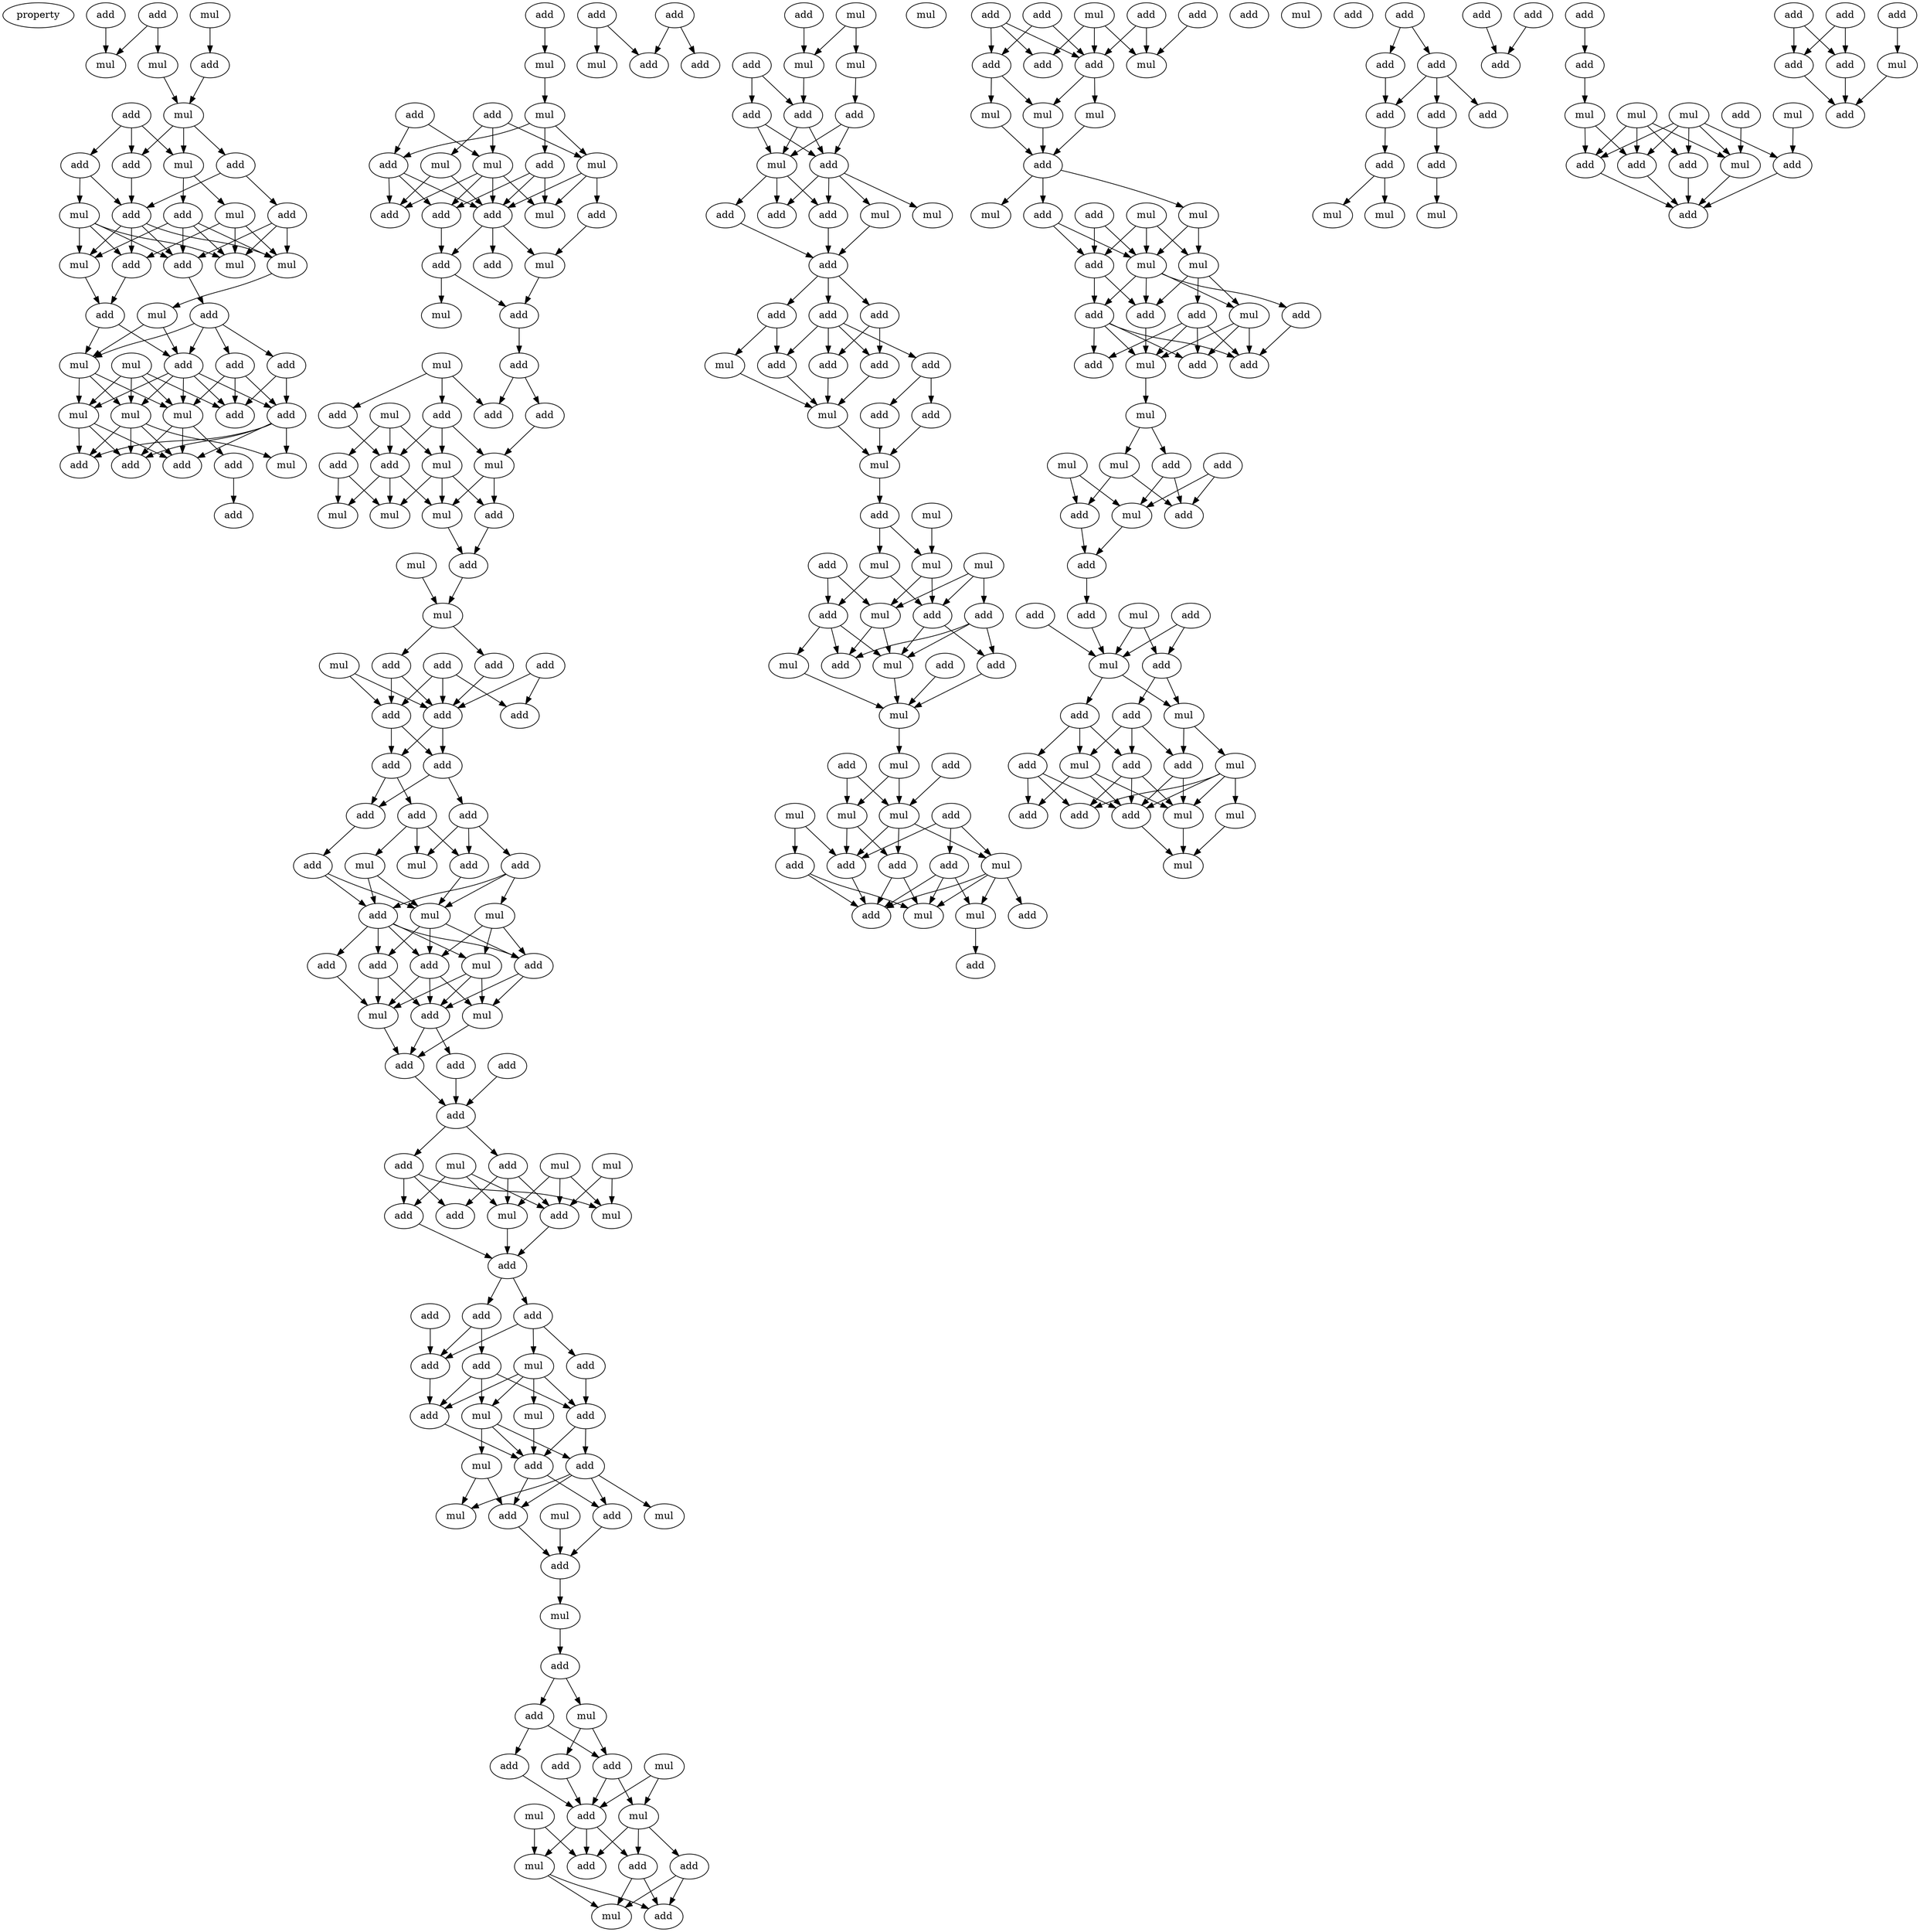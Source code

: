 digraph {
    node [fontcolor=black]
    property [mul=2,lf=1.9]
    0 [ label = add ];
    1 [ label = mul ];
    2 [ label = add ];
    3 [ label = mul ];
    4 [ label = add ];
    5 [ label = mul ];
    6 [ label = mul ];
    7 [ label = add ];
    8 [ label = add ];
    9 [ label = add ];
    10 [ label = add ];
    11 [ label = mul ];
    12 [ label = add ];
    13 [ label = mul ];
    14 [ label = mul ];
    15 [ label = add ];
    16 [ label = add ];
    17 [ label = mul ];
    18 [ label = mul ];
    19 [ label = add ];
    20 [ label = mul ];
    21 [ label = add ];
    22 [ label = mul ];
    23 [ label = add ];
    24 [ label = add ];
    25 [ label = add ];
    26 [ label = mul ];
    27 [ label = add ];
    28 [ label = mul ];
    29 [ label = add ];
    30 [ label = mul ];
    31 [ label = mul ];
    32 [ label = add ];
    33 [ label = add ];
    34 [ label = mul ];
    35 [ label = add ];
    36 [ label = mul ];
    37 [ label = add ];
    38 [ label = add ];
    39 [ label = add ];
    40 [ label = add ];
    41 [ label = add ];
    42 [ label = mul ];
    43 [ label = add ];
    44 [ label = mul ];
    45 [ label = add ];
    46 [ label = add ];
    47 [ label = mul ];
    48 [ label = add ];
    49 [ label = mul ];
    50 [ label = mul ];
    51 [ label = add ];
    52 [ label = add ];
    53 [ label = mul ];
    54 [ label = add ];
    55 [ label = add ];
    56 [ label = add ];
    57 [ label = mul ];
    58 [ label = add ];
    59 [ label = add ];
    60 [ label = mul ];
    61 [ label = mul ];
    62 [ label = add ];
    63 [ label = mul ];
    64 [ label = add ];
    65 [ label = add ];
    66 [ label = add ];
    67 [ label = add ];
    68 [ label = add ];
    69 [ label = mul ];
    70 [ label = add ];
    71 [ label = mul ];
    72 [ label = mul ];
    73 [ label = mul ];
    74 [ label = mul ];
    75 [ label = add ];
    76 [ label = mul ];
    77 [ label = add ];
    78 [ label = mul ];
    79 [ label = add ];
    80 [ label = add ];
    81 [ label = add ];
    82 [ label = mul ];
    83 [ label = add ];
    84 [ label = add ];
    85 [ label = add ];
    86 [ label = add ];
    87 [ label = add ];
    88 [ label = add ];
    89 [ label = add ];
    90 [ label = add ];
    91 [ label = add ];
    92 [ label = mul ];
    93 [ label = add ];
    94 [ label = add ];
    95 [ label = add ];
    96 [ label = mul ];
    97 [ label = add ];
    98 [ label = mul ];
    99 [ label = mul ];
    100 [ label = mul ];
    101 [ label = add ];
    102 [ label = add ];
    103 [ label = add ];
    104 [ label = add ];
    105 [ label = add ];
    106 [ label = mul ];
    107 [ label = mul ];
    108 [ label = add ];
    109 [ label = add ];
    110 [ label = add ];
    111 [ label = add ];
    112 [ label = mul ];
    113 [ label = add ];
    114 [ label = add ];
    115 [ label = mul ];
    116 [ label = mul ];
    117 [ label = add ];
    118 [ label = mul ];
    119 [ label = add ];
    120 [ label = mul ];
    121 [ label = add ];
    122 [ label = add ];
    123 [ label = add ];
    124 [ label = add ];
    125 [ label = add ];
    126 [ label = add ];
    127 [ label = add ];
    128 [ label = add ];
    129 [ label = mul ];
    130 [ label = mul ];
    131 [ label = add ];
    132 [ label = mul ];
    133 [ label = add ];
    134 [ label = add ];
    135 [ label = mul ];
    136 [ label = add ];
    137 [ label = add ];
    138 [ label = mul ];
    139 [ label = add ];
    140 [ label = mul ];
    141 [ label = mul ];
    142 [ label = add ];
    143 [ label = mul ];
    144 [ label = add ];
    145 [ label = add ];
    146 [ label = mul ];
    147 [ label = add ];
    148 [ label = add ];
    149 [ label = mul ];
    150 [ label = add ];
    151 [ label = mul ];
    152 [ label = mul ];
    153 [ label = add ];
    154 [ label = add ];
    155 [ label = mul ];
    156 [ label = add ];
    157 [ label = add ];
    158 [ label = mul ];
    159 [ label = add ];
    160 [ label = add ];
    161 [ label = add ];
    162 [ label = add ];
    163 [ label = add ];
    164 [ label = mul ];
    165 [ label = add ];
    166 [ label = mul ];
    167 [ label = mul ];
    168 [ label = add ];
    169 [ label = mul ];
    170 [ label = mul ];
    171 [ label = add ];
    172 [ label = add ];
    173 [ label = add ];
    174 [ label = add ];
    175 [ label = mul ];
    176 [ label = mul ];
    177 [ label = add ];
    178 [ label = add ];
    179 [ label = mul ];
    180 [ label = add ];
    181 [ label = add ];
    182 [ label = add ];
    183 [ label = add ];
    184 [ label = add ];
    185 [ label = add ];
    186 [ label = add ];
    187 [ label = add ];
    188 [ label = mul ];
    189 [ label = add ];
    190 [ label = mul ];
    191 [ label = add ];
    192 [ label = add ];
    193 [ label = mul ];
    194 [ label = mul ];
    195 [ label = add ];
    196 [ label = mul ];
    197 [ label = mul ];
    198 [ label = add ];
    199 [ label = mul ];
    200 [ label = mul ];
    201 [ label = add ];
    202 [ label = add ];
    203 [ label = add ];
    204 [ label = add ];
    205 [ label = add ];
    206 [ label = add ];
    207 [ label = mul ];
    208 [ label = mul ];
    209 [ label = mul ];
    210 [ label = add ];
    211 [ label = add ];
    212 [ label = mul ];
    213 [ label = mul ];
    214 [ label = add ];
    215 [ label = mul ];
    216 [ label = mul ];
    217 [ label = add ];
    218 [ label = add ];
    219 [ label = add ];
    220 [ label = add ];
    221 [ label = mul ];
    222 [ label = add ];
    223 [ label = add ];
    224 [ label = mul ];
    225 [ label = mul ];
    226 [ label = add ];
    227 [ label = add ];
    228 [ label = add ];
    229 [ label = mul ];
    230 [ label = add ];
    231 [ label = add ];
    232 [ label = add ];
    233 [ label = add ];
    234 [ label = add ];
    235 [ label = mul ];
    236 [ label = mul ];
    237 [ label = mul ];
    238 [ label = mul ];
    239 [ label = add ];
    240 [ label = mul ];
    241 [ label = mul ];
    242 [ label = mul ];
    243 [ label = add ];
    244 [ label = add ];
    245 [ label = add ];
    246 [ label = mul ];
    247 [ label = mul ];
    248 [ label = add ];
    249 [ label = add ];
    250 [ label = mul ];
    251 [ label = add ];
    252 [ label = add ];
    253 [ label = mul ];
    254 [ label = add ];
    255 [ label = add ];
    256 [ label = add ];
    257 [ label = mul ];
    258 [ label = mul ];
    259 [ label = add ];
    260 [ label = mul ];
    261 [ label = add ];
    262 [ label = mul ];
    263 [ label = add ];
    264 [ label = add ];
    265 [ label = add ];
    266 [ label = add ];
    267 [ label = add ];
    268 [ label = add ];
    269 [ label = mul ];
    270 [ label = mul ];
    271 [ label = add ];
    272 [ label = mul ];
    273 [ label = add ];
    274 [ label = mul ];
    275 [ label = add ];
    276 [ label = add ];
    277 [ label = add ];
    278 [ label = mul ];
    279 [ label = add ];
    280 [ label = mul ];
    281 [ label = add ];
    282 [ label = add ];
    283 [ label = mul ];
    284 [ label = add ];
    285 [ label = mul ];
    286 [ label = add ];
    287 [ label = mul ];
    288 [ label = add ];
    289 [ label = add ];
    290 [ label = add ];
    291 [ label = add ];
    292 [ label = add ];
    293 [ label = add ];
    294 [ label = add ];
    295 [ label = add ];
    296 [ label = add ];
    297 [ label = add ];
    298 [ label = add ];
    299 [ label = add ];
    300 [ label = mul ];
    301 [ label = mul ];
    302 [ label = mul ];
    303 [ label = add ];
    304 [ label = add ];
    305 [ label = mul ];
    306 [ label = add ];
    307 [ label = mul ];
    308 [ label = mul ];
    309 [ label = mul ];
    310 [ label = add ];
    311 [ label = add ];
    312 [ label = add ];
    313 [ label = add ];
    314 [ label = mul ];
    315 [ label = add ];
    316 [ label = add ];
    317 [ label = add ];
    318 [ label = add ];
    319 [ label = add ];
    320 [ label = mul ];
    321 [ label = add ];
    322 [ label = add ];
    0 -> 3 [ name = 0 ];
    0 -> 5 [ name = 1 ];
    1 -> 4 [ name = 2 ];
    2 -> 3 [ name = 3 ];
    4 -> 6 [ name = 4 ];
    5 -> 6 [ name = 5 ];
    6 -> 9 [ name = 6 ];
    6 -> 10 [ name = 7 ];
    6 -> 11 [ name = 8 ];
    7 -> 8 [ name = 9 ];
    7 -> 9 [ name = 10 ];
    7 -> 11 [ name = 11 ];
    8 -> 14 [ name = 12 ];
    8 -> 15 [ name = 13 ];
    9 -> 15 [ name = 14 ];
    10 -> 15 [ name = 15 ];
    10 -> 16 [ name = 16 ];
    11 -> 12 [ name = 17 ];
    11 -> 13 [ name = 18 ];
    12 -> 17 [ name = 19 ];
    12 -> 18 [ name = 20 ];
    12 -> 19 [ name = 21 ];
    12 -> 20 [ name = 22 ];
    13 -> 17 [ name = 23 ];
    13 -> 18 [ name = 24 ];
    13 -> 21 [ name = 25 ];
    14 -> 18 [ name = 26 ];
    14 -> 19 [ name = 27 ];
    14 -> 20 [ name = 28 ];
    14 -> 21 [ name = 29 ];
    15 -> 17 [ name = 30 ];
    15 -> 19 [ name = 31 ];
    15 -> 20 [ name = 32 ];
    15 -> 21 [ name = 33 ];
    16 -> 17 [ name = 34 ];
    16 -> 18 [ name = 35 ];
    16 -> 19 [ name = 36 ];
    17 -> 22 [ name = 37 ];
    19 -> 23 [ name = 38 ];
    20 -> 24 [ name = 39 ];
    21 -> 24 [ name = 40 ];
    22 -> 26 [ name = 41 ];
    22 -> 29 [ name = 42 ];
    23 -> 25 [ name = 43 ];
    23 -> 26 [ name = 44 ];
    23 -> 27 [ name = 45 ];
    23 -> 29 [ name = 46 ];
    24 -> 26 [ name = 47 ];
    24 -> 29 [ name = 48 ];
    25 -> 32 [ name = 49 ];
    25 -> 33 [ name = 50 ];
    25 -> 34 [ name = 51 ];
    26 -> 30 [ name = 52 ];
    26 -> 31 [ name = 53 ];
    26 -> 34 [ name = 54 ];
    27 -> 32 [ name = 55 ];
    27 -> 33 [ name = 56 ];
    28 -> 30 [ name = 57 ];
    28 -> 31 [ name = 58 ];
    28 -> 32 [ name = 59 ];
    28 -> 34 [ name = 60 ];
    29 -> 30 [ name = 61 ];
    29 -> 31 [ name = 62 ];
    29 -> 32 [ name = 63 ];
    29 -> 33 [ name = 64 ];
    29 -> 34 [ name = 65 ];
    30 -> 35 [ name = 66 ];
    30 -> 37 [ name = 67 ];
    30 -> 39 [ name = 68 ];
    31 -> 35 [ name = 69 ];
    31 -> 36 [ name = 70 ];
    31 -> 37 [ name = 71 ];
    31 -> 39 [ name = 72 ];
    33 -> 35 [ name = 73 ];
    33 -> 36 [ name = 74 ];
    33 -> 37 [ name = 75 ];
    33 -> 39 [ name = 76 ];
    34 -> 35 [ name = 77 ];
    34 -> 37 [ name = 78 ];
    34 -> 38 [ name = 79 ];
    38 -> 40 [ name = 80 ];
    41 -> 42 [ name = 81 ];
    42 -> 44 [ name = 82 ];
    43 -> 46 [ name = 83 ];
    43 -> 50 [ name = 84 ];
    44 -> 46 [ name = 85 ];
    44 -> 47 [ name = 86 ];
    44 -> 48 [ name = 87 ];
    45 -> 47 [ name = 88 ];
    45 -> 49 [ name = 89 ];
    45 -> 50 [ name = 90 ];
    46 -> 51 [ name = 91 ];
    46 -> 52 [ name = 92 ];
    46 -> 55 [ name = 93 ];
    47 -> 53 [ name = 94 ];
    47 -> 54 [ name = 95 ];
    47 -> 55 [ name = 96 ];
    48 -> 52 [ name = 97 ];
    48 -> 53 [ name = 98 ];
    48 -> 55 [ name = 99 ];
    49 -> 51 [ name = 100 ];
    49 -> 55 [ name = 101 ];
    50 -> 51 [ name = 102 ];
    50 -> 52 [ name = 103 ];
    50 -> 53 [ name = 104 ];
    50 -> 55 [ name = 105 ];
    52 -> 56 [ name = 106 ];
    54 -> 57 [ name = 107 ];
    55 -> 56 [ name = 108 ];
    55 -> 57 [ name = 109 ];
    55 -> 58 [ name = 110 ];
    56 -> 59 [ name = 111 ];
    56 -> 60 [ name = 112 ];
    57 -> 59 [ name = 113 ];
    59 -> 62 [ name = 114 ];
    61 -> 64 [ name = 115 ];
    61 -> 65 [ name = 116 ];
    61 -> 66 [ name = 117 ];
    62 -> 64 [ name = 118 ];
    62 -> 67 [ name = 119 ];
    63 -> 68 [ name = 120 ];
    63 -> 69 [ name = 121 ];
    63 -> 70 [ name = 122 ];
    65 -> 69 [ name = 123 ];
    65 -> 70 [ name = 124 ];
    65 -> 71 [ name = 125 ];
    66 -> 70 [ name = 126 ];
    67 -> 71 [ name = 127 ];
    68 -> 72 [ name = 128 ];
    68 -> 73 [ name = 129 ];
    69 -> 72 [ name = 130 ];
    69 -> 74 [ name = 131 ];
    69 -> 75 [ name = 132 ];
    70 -> 72 [ name = 133 ];
    70 -> 73 [ name = 134 ];
    70 -> 74 [ name = 135 ];
    71 -> 74 [ name = 136 ];
    71 -> 75 [ name = 137 ];
    74 -> 77 [ name = 138 ];
    75 -> 77 [ name = 139 ];
    76 -> 78 [ name = 140 ];
    77 -> 78 [ name = 141 ];
    78 -> 80 [ name = 142 ];
    78 -> 83 [ name = 143 ];
    79 -> 84 [ name = 144 ];
    79 -> 86 [ name = 145 ];
    80 -> 84 [ name = 146 ];
    80 -> 85 [ name = 147 ];
    81 -> 84 [ name = 148 ];
    81 -> 85 [ name = 149 ];
    81 -> 86 [ name = 150 ];
    82 -> 84 [ name = 151 ];
    82 -> 85 [ name = 152 ];
    83 -> 84 [ name = 153 ];
    84 -> 87 [ name = 154 ];
    84 -> 88 [ name = 155 ];
    85 -> 87 [ name = 156 ];
    85 -> 88 [ name = 157 ];
    87 -> 90 [ name = 158 ];
    87 -> 91 [ name = 159 ];
    88 -> 89 [ name = 160 ];
    88 -> 91 [ name = 161 ];
    89 -> 92 [ name = 162 ];
    89 -> 93 [ name = 163 ];
    89 -> 96 [ name = 164 ];
    90 -> 92 [ name = 165 ];
    90 -> 93 [ name = 166 ];
    90 -> 94 [ name = 167 ];
    91 -> 95 [ name = 168 ];
    93 -> 98 [ name = 169 ];
    94 -> 97 [ name = 170 ];
    94 -> 98 [ name = 171 ];
    94 -> 99 [ name = 172 ];
    95 -> 97 [ name = 173 ];
    95 -> 98 [ name = 174 ];
    96 -> 97 [ name = 175 ];
    96 -> 98 [ name = 176 ];
    97 -> 100 [ name = 177 ];
    97 -> 101 [ name = 178 ];
    97 -> 102 [ name = 179 ];
    97 -> 103 [ name = 180 ];
    97 -> 104 [ name = 181 ];
    98 -> 102 [ name = 182 ];
    98 -> 103 [ name = 183 ];
    98 -> 104 [ name = 184 ];
    99 -> 100 [ name = 185 ];
    99 -> 103 [ name = 186 ];
    99 -> 104 [ name = 187 ];
    100 -> 105 [ name = 188 ];
    100 -> 106 [ name = 189 ];
    100 -> 107 [ name = 190 ];
    101 -> 107 [ name = 191 ];
    102 -> 105 [ name = 192 ];
    102 -> 107 [ name = 193 ];
    103 -> 105 [ name = 194 ];
    103 -> 106 [ name = 195 ];
    103 -> 107 [ name = 196 ];
    104 -> 105 [ name = 197 ];
    104 -> 106 [ name = 198 ];
    105 -> 108 [ name = 199 ];
    105 -> 109 [ name = 200 ];
    106 -> 108 [ name = 201 ];
    107 -> 108 [ name = 202 ];
    108 -> 111 [ name = 203 ];
    109 -> 111 [ name = 204 ];
    110 -> 111 [ name = 205 ];
    111 -> 113 [ name = 206 ];
    111 -> 114 [ name = 207 ];
    112 -> 119 [ name = 208 ];
    112 -> 120 [ name = 209 ];
    113 -> 117 [ name = 210 ];
    113 -> 120 [ name = 211 ];
    113 -> 121 [ name = 212 ];
    114 -> 118 [ name = 213 ];
    114 -> 119 [ name = 214 ];
    114 -> 121 [ name = 215 ];
    115 -> 117 [ name = 216 ];
    115 -> 118 [ name = 217 ];
    115 -> 119 [ name = 218 ];
    116 -> 118 [ name = 219 ];
    116 -> 119 [ name = 220 ];
    116 -> 120 [ name = 221 ];
    117 -> 122 [ name = 222 ];
    118 -> 122 [ name = 223 ];
    119 -> 122 [ name = 224 ];
    122 -> 123 [ name = 225 ];
    122 -> 124 [ name = 226 ];
    123 -> 126 [ name = 227 ];
    123 -> 127 [ name = 228 ];
    124 -> 127 [ name = 229 ];
    124 -> 128 [ name = 230 ];
    124 -> 129 [ name = 231 ];
    125 -> 127 [ name = 232 ];
    126 -> 130 [ name = 233 ];
    126 -> 131 [ name = 234 ];
    126 -> 133 [ name = 235 ];
    127 -> 131 [ name = 236 ];
    128 -> 133 [ name = 237 ];
    129 -> 130 [ name = 238 ];
    129 -> 131 [ name = 239 ];
    129 -> 132 [ name = 240 ];
    129 -> 133 [ name = 241 ];
    130 -> 134 [ name = 242 ];
    130 -> 135 [ name = 243 ];
    130 -> 136 [ name = 244 ];
    131 -> 134 [ name = 245 ];
    132 -> 134 [ name = 246 ];
    133 -> 134 [ name = 247 ];
    133 -> 136 [ name = 248 ];
    134 -> 137 [ name = 249 ];
    134 -> 139 [ name = 250 ];
    135 -> 137 [ name = 251 ];
    135 -> 140 [ name = 252 ];
    136 -> 137 [ name = 253 ];
    136 -> 138 [ name = 254 ];
    136 -> 139 [ name = 255 ];
    136 -> 140 [ name = 256 ];
    137 -> 142 [ name = 257 ];
    139 -> 142 [ name = 258 ];
    141 -> 142 [ name = 259 ];
    142 -> 143 [ name = 260 ];
    143 -> 144 [ name = 261 ];
    144 -> 145 [ name = 262 ];
    144 -> 146 [ name = 263 ];
    145 -> 147 [ name = 264 ];
    145 -> 150 [ name = 265 ];
    146 -> 148 [ name = 266 ];
    146 -> 150 [ name = 267 ];
    147 -> 153 [ name = 268 ];
    148 -> 153 [ name = 269 ];
    149 -> 151 [ name = 270 ];
    149 -> 153 [ name = 271 ];
    150 -> 151 [ name = 272 ];
    150 -> 153 [ name = 273 ];
    151 -> 154 [ name = 274 ];
    151 -> 156 [ name = 275 ];
    151 -> 157 [ name = 276 ];
    152 -> 154 [ name = 277 ];
    152 -> 155 [ name = 278 ];
    153 -> 154 [ name = 279 ];
    153 -> 155 [ name = 280 ];
    153 -> 156 [ name = 281 ];
    155 -> 158 [ name = 282 ];
    155 -> 159 [ name = 283 ];
    156 -> 158 [ name = 284 ];
    156 -> 159 [ name = 285 ];
    157 -> 158 [ name = 286 ];
    157 -> 159 [ name = 287 ];
    160 -> 162 [ name = 288 ];
    160 -> 164 [ name = 289 ];
    161 -> 162 [ name = 290 ];
    161 -> 163 [ name = 291 ];
    165 -> 169 [ name = 292 ];
    167 -> 169 [ name = 293 ];
    167 -> 170 [ name = 294 ];
    168 -> 171 [ name = 295 ];
    168 -> 172 [ name = 296 ];
    169 -> 172 [ name = 297 ];
    170 -> 173 [ name = 298 ];
    171 -> 174 [ name = 299 ];
    171 -> 175 [ name = 300 ];
    172 -> 174 [ name = 301 ];
    172 -> 175 [ name = 302 ];
    173 -> 174 [ name = 303 ];
    173 -> 175 [ name = 304 ];
    174 -> 176 [ name = 305 ];
    174 -> 177 [ name = 306 ];
    174 -> 178 [ name = 307 ];
    174 -> 179 [ name = 308 ];
    175 -> 177 [ name = 309 ];
    175 -> 178 [ name = 310 ];
    175 -> 180 [ name = 311 ];
    176 -> 181 [ name = 312 ];
    178 -> 181 [ name = 313 ];
    180 -> 181 [ name = 314 ];
    181 -> 182 [ name = 315 ];
    181 -> 183 [ name = 316 ];
    181 -> 184 [ name = 317 ];
    182 -> 188 [ name = 318 ];
    182 -> 189 [ name = 319 ];
    183 -> 185 [ name = 320 ];
    183 -> 186 [ name = 321 ];
    184 -> 185 [ name = 322 ];
    184 -> 186 [ name = 323 ];
    184 -> 187 [ name = 324 ];
    184 -> 189 [ name = 325 ];
    185 -> 190 [ name = 326 ];
    186 -> 190 [ name = 327 ];
    187 -> 191 [ name = 328 ];
    187 -> 192 [ name = 329 ];
    188 -> 190 [ name = 330 ];
    189 -> 190 [ name = 331 ];
    190 -> 193 [ name = 332 ];
    191 -> 193 [ name = 333 ];
    192 -> 193 [ name = 334 ];
    193 -> 195 [ name = 335 ];
    194 -> 196 [ name = 336 ];
    195 -> 196 [ name = 337 ];
    195 -> 199 [ name = 338 ];
    196 -> 200 [ name = 339 ];
    196 -> 201 [ name = 340 ];
    197 -> 200 [ name = 341 ];
    197 -> 201 [ name = 342 ];
    197 -> 203 [ name = 343 ];
    198 -> 200 [ name = 344 ];
    198 -> 202 [ name = 345 ];
    199 -> 201 [ name = 346 ];
    199 -> 202 [ name = 347 ];
    200 -> 204 [ name = 348 ];
    200 -> 208 [ name = 349 ];
    201 -> 206 [ name = 350 ];
    201 -> 208 [ name = 351 ];
    202 -> 204 [ name = 352 ];
    202 -> 207 [ name = 353 ];
    202 -> 208 [ name = 354 ];
    203 -> 204 [ name = 355 ];
    203 -> 206 [ name = 356 ];
    203 -> 208 [ name = 357 ];
    205 -> 209 [ name = 358 ];
    206 -> 209 [ name = 359 ];
    207 -> 209 [ name = 360 ];
    208 -> 209 [ name = 361 ];
    209 -> 212 [ name = 362 ];
    210 -> 215 [ name = 363 ];
    211 -> 213 [ name = 364 ];
    211 -> 215 [ name = 365 ];
    212 -> 213 [ name = 366 ];
    212 -> 215 [ name = 367 ];
    213 -> 217 [ name = 368 ];
    213 -> 218 [ name = 369 ];
    214 -> 218 [ name = 370 ];
    214 -> 220 [ name = 371 ];
    214 -> 221 [ name = 372 ];
    215 -> 217 [ name = 373 ];
    215 -> 218 [ name = 374 ];
    215 -> 221 [ name = 375 ];
    216 -> 218 [ name = 376 ];
    216 -> 219 [ name = 377 ];
    217 -> 223 [ name = 378 ];
    217 -> 224 [ name = 379 ];
    218 -> 223 [ name = 380 ];
    219 -> 223 [ name = 381 ];
    219 -> 224 [ name = 382 ];
    220 -> 223 [ name = 383 ];
    220 -> 224 [ name = 384 ];
    220 -> 225 [ name = 385 ];
    221 -> 222 [ name = 386 ];
    221 -> 223 [ name = 387 ];
    221 -> 224 [ name = 388 ];
    221 -> 225 [ name = 389 ];
    225 -> 226 [ name = 390 ];
    227 -> 232 [ name = 391 ];
    227 -> 234 [ name = 392 ];
    228 -> 235 [ name = 393 ];
    229 -> 233 [ name = 394 ];
    229 -> 234 [ name = 395 ];
    229 -> 235 [ name = 396 ];
    230 -> 234 [ name = 397 ];
    230 -> 235 [ name = 398 ];
    231 -> 232 [ name = 399 ];
    231 -> 233 [ name = 400 ];
    231 -> 234 [ name = 401 ];
    232 -> 236 [ name = 402 ];
    232 -> 238 [ name = 403 ];
    234 -> 237 [ name = 404 ];
    234 -> 238 [ name = 405 ];
    236 -> 239 [ name = 406 ];
    237 -> 239 [ name = 407 ];
    238 -> 239 [ name = 408 ];
    239 -> 241 [ name = 409 ];
    239 -> 242 [ name = 410 ];
    239 -> 244 [ name = 411 ];
    240 -> 245 [ name = 412 ];
    240 -> 246 [ name = 413 ];
    240 -> 247 [ name = 414 ];
    241 -> 246 [ name = 415 ];
    241 -> 247 [ name = 416 ];
    243 -> 245 [ name = 417 ];
    243 -> 246 [ name = 418 ];
    244 -> 245 [ name = 419 ];
    244 -> 246 [ name = 420 ];
    245 -> 249 [ name = 421 ];
    245 -> 252 [ name = 422 ];
    246 -> 249 [ name = 423 ];
    246 -> 250 [ name = 424 ];
    246 -> 251 [ name = 425 ];
    246 -> 252 [ name = 426 ];
    247 -> 248 [ name = 427 ];
    247 -> 250 [ name = 428 ];
    247 -> 252 [ name = 429 ];
    248 -> 253 [ name = 430 ];
    248 -> 254 [ name = 431 ];
    248 -> 255 [ name = 432 ];
    248 -> 256 [ name = 433 ];
    249 -> 253 [ name = 434 ];
    249 -> 254 [ name = 435 ];
    249 -> 255 [ name = 436 ];
    249 -> 256 [ name = 437 ];
    250 -> 253 [ name = 438 ];
    250 -> 254 [ name = 439 ];
    250 -> 256 [ name = 440 ];
    251 -> 254 [ name = 441 ];
    252 -> 253 [ name = 442 ];
    253 -> 257 [ name = 443 ];
    257 -> 259 [ name = 444 ];
    257 -> 260 [ name = 445 ];
    258 -> 262 [ name = 446 ];
    258 -> 263 [ name = 447 ];
    259 -> 262 [ name = 448 ];
    259 -> 264 [ name = 449 ];
    260 -> 263 [ name = 450 ];
    260 -> 264 [ name = 451 ];
    261 -> 262 [ name = 452 ];
    261 -> 264 [ name = 453 ];
    262 -> 265 [ name = 454 ];
    263 -> 265 [ name = 455 ];
    265 -> 268 [ name = 456 ];
    267 -> 272 [ name = 457 ];
    268 -> 272 [ name = 458 ];
    270 -> 272 [ name = 459 ];
    270 -> 273 [ name = 460 ];
    271 -> 272 [ name = 461 ];
    271 -> 273 [ name = 462 ];
    272 -> 274 [ name = 463 ];
    272 -> 275 [ name = 464 ];
    273 -> 274 [ name = 465 ];
    273 -> 276 [ name = 466 ];
    274 -> 280 [ name = 467 ];
    274 -> 281 [ name = 468 ];
    275 -> 277 [ name = 469 ];
    275 -> 278 [ name = 470 ];
    275 -> 279 [ name = 471 ];
    276 -> 277 [ name = 472 ];
    276 -> 278 [ name = 473 ];
    276 -> 281 [ name = 474 ];
    277 -> 282 [ name = 475 ];
    277 -> 283 [ name = 476 ];
    277 -> 284 [ name = 477 ];
    278 -> 282 [ name = 478 ];
    278 -> 283 [ name = 479 ];
    278 -> 286 [ name = 480 ];
    279 -> 282 [ name = 481 ];
    279 -> 284 [ name = 482 ];
    279 -> 286 [ name = 483 ];
    280 -> 282 [ name = 484 ];
    280 -> 283 [ name = 485 ];
    280 -> 284 [ name = 486 ];
    280 -> 285 [ name = 487 ];
    281 -> 282 [ name = 488 ];
    281 -> 283 [ name = 489 ];
    282 -> 287 [ name = 490 ];
    283 -> 287 [ name = 491 ];
    285 -> 287 [ name = 492 ];
    289 -> 292 [ name = 493 ];
    289 -> 294 [ name = 494 ];
    290 -> 293 [ name = 495 ];
    291 -> 293 [ name = 496 ];
    292 -> 295 [ name = 497 ];
    292 -> 296 [ name = 498 ];
    292 -> 297 [ name = 499 ];
    294 -> 295 [ name = 500 ];
    295 -> 298 [ name = 501 ];
    296 -> 299 [ name = 502 ];
    298 -> 300 [ name = 503 ];
    298 -> 302 [ name = 504 ];
    299 -> 301 [ name = 505 ];
    303 -> 304 [ name = 506 ];
    304 -> 309 [ name = 507 ];
    305 -> 310 [ name = 508 ];
    305 -> 311 [ name = 509 ];
    305 -> 312 [ name = 510 ];
    305 -> 313 [ name = 511 ];
    305 -> 314 [ name = 512 ];
    306 -> 314 [ name = 513 ];
    307 -> 310 [ name = 514 ];
    307 -> 312 [ name = 515 ];
    307 -> 313 [ name = 516 ];
    307 -> 314 [ name = 517 ];
    308 -> 311 [ name = 518 ];
    309 -> 310 [ name = 519 ];
    309 -> 312 [ name = 520 ];
    310 -> 315 [ name = 521 ];
    311 -> 315 [ name = 522 ];
    312 -> 315 [ name = 523 ];
    313 -> 315 [ name = 524 ];
    314 -> 315 [ name = 525 ];
    316 -> 319 [ name = 526 ];
    316 -> 321 [ name = 527 ];
    317 -> 319 [ name = 528 ];
    317 -> 321 [ name = 529 ];
    318 -> 320 [ name = 530 ];
    319 -> 322 [ name = 531 ];
    320 -> 322 [ name = 532 ];
    321 -> 322 [ name = 533 ];
}
